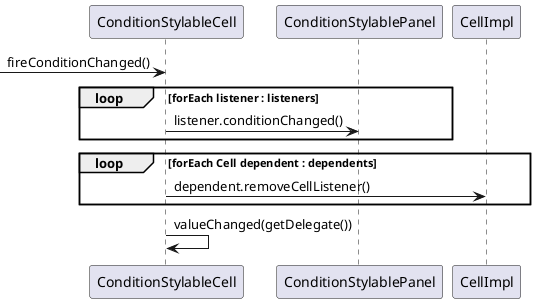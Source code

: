 @startuml lang03_1_design_fireConditionChanged.png

skinparam defaultFontName FG Virgil
skinparam shadowing false

participant "ConditionStylableCell" as cscell
participant "ConditionStylablePanel" as cspanel
participant "CellImpl" as cellimp

[-> cscell : fireConditionChanged()

loop forEach listener : listeners
cscell -> cspanel : listener.conditionChanged()
end

loop forEach Cell dependent : dependents
cscell -> cellimp : dependent.removeCellListener()
end

cscell -> cscell : valueChanged(getDelegate())

@enduml